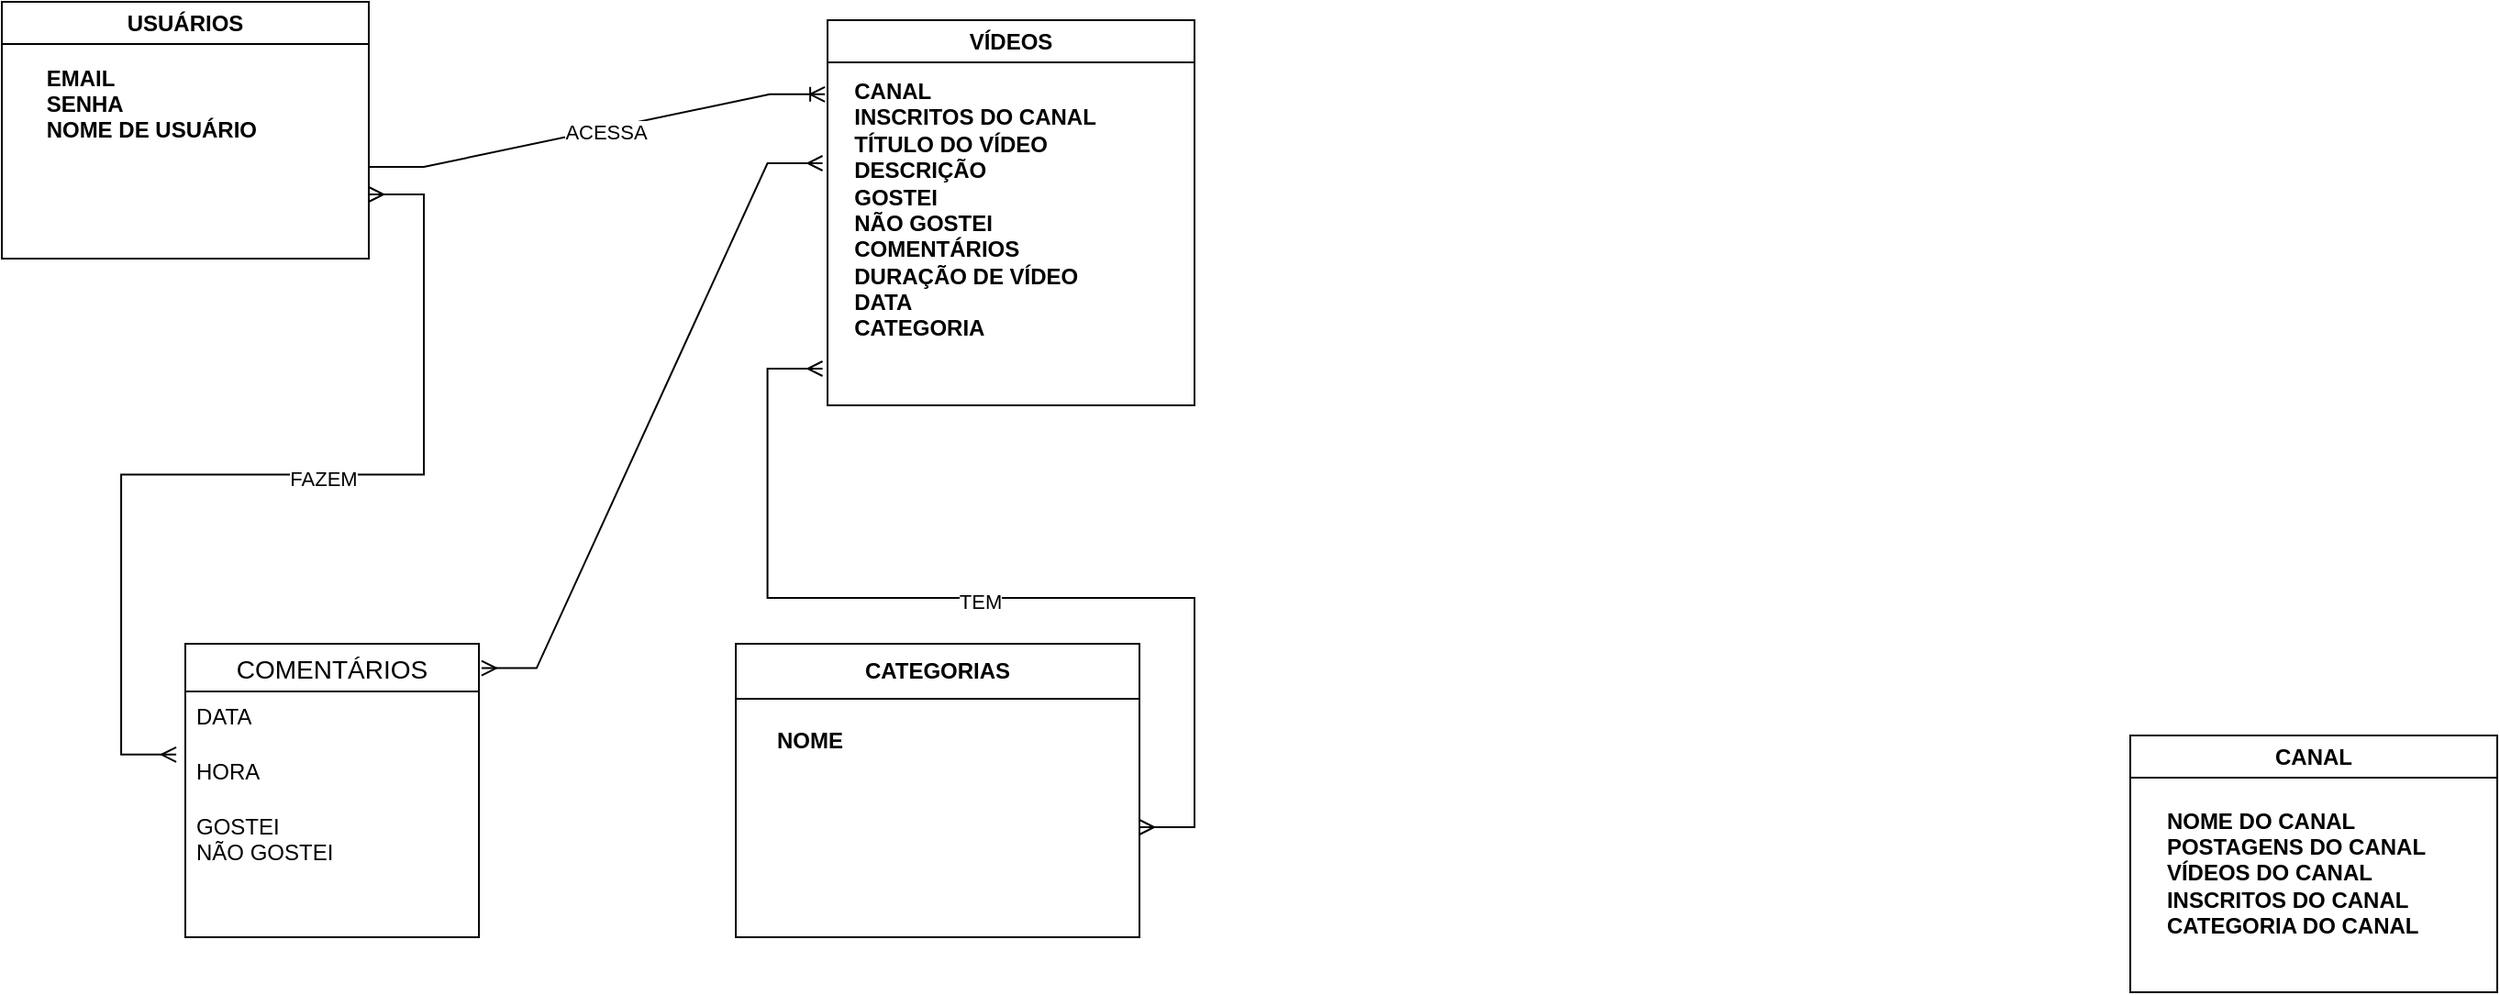<mxfile version="21.7.5" type="github">
  <diagram id="R2lEEEUBdFMjLlhIrx00" name="Page-1">
    <mxGraphModel dx="1885" dy="562" grid="1" gridSize="10" guides="1" tooltips="1" connect="1" arrows="1" fold="1" page="1" pageScale="1" pageWidth="850" pageHeight="1100" math="0" shadow="0" extFonts="Permanent Marker^https://fonts.googleapis.com/css?family=Permanent+Marker">
      <root>
        <mxCell id="0" />
        <mxCell id="1" parent="0" />
        <mxCell id="wGgL6fx7y3L0gjrvrmUF-3" value="CATEGORIAS" style="swimlane;whiteSpace=wrap;html=1;direction=east;startSize=30;" vertex="1" parent="1">
          <mxGeometry x="250" y="360" width="220" height="160" as="geometry">
            <mxRectangle x="110" y="310" width="140" height="30" as="alternateBounds" />
          </mxGeometry>
        </mxCell>
        <mxCell id="wGgL6fx7y3L0gjrvrmUF-31" value="&lt;b&gt;NOME&lt;/b&gt;&lt;div style=&quot;text-align: justify;&quot;&gt;&lt;/div&gt;" style="text;html=1;align=center;verticalAlign=middle;resizable=0;points=[];autosize=1;strokeColor=none;fillColor=none;" vertex="1" parent="wGgL6fx7y3L0gjrvrmUF-3">
          <mxGeometry x="10" y="38" width="60" height="30" as="geometry" />
        </mxCell>
        <mxCell id="wGgL6fx7y3L0gjrvrmUF-8" value="USUÁRIOS" style="swimlane;whiteSpace=wrap;html=1;" vertex="1" parent="1">
          <mxGeometry x="-150" y="10" width="200" height="140" as="geometry" />
        </mxCell>
        <mxCell id="wGgL6fx7y3L0gjrvrmUF-9" value="&lt;div style=&quot;text-align: justify;&quot;&gt;&lt;b&gt;EMAIL&lt;/b&gt;&lt;/div&gt;&lt;div style=&quot;text-align: justify;&quot;&gt;&lt;b&gt;SENHA&lt;/b&gt;&lt;/div&gt;&lt;div style=&quot;text-align: justify;&quot;&gt;&lt;b&gt;NOME DE USUÁRIO&lt;/b&gt;&lt;/div&gt;&lt;div style=&quot;text-align: justify;&quot;&gt;&lt;b&gt;&lt;br&gt;&lt;/b&gt;&lt;/div&gt;&lt;div style=&quot;text-align: justify;&quot;&gt;&lt;b&gt;&lt;br&gt;&lt;/b&gt;&lt;/div&gt;" style="text;html=1;align=right;verticalAlign=middle;resizable=0;points=[];autosize=1;strokeColor=none;fillColor=none;" vertex="1" parent="wGgL6fx7y3L0gjrvrmUF-8">
          <mxGeometry y="25" width="140" height="90" as="geometry" />
        </mxCell>
        <mxCell id="wGgL6fx7y3L0gjrvrmUF-10" value="VÍDEOS" style="swimlane;whiteSpace=wrap;html=1;" vertex="1" parent="1">
          <mxGeometry x="300" y="20" width="200" height="210" as="geometry" />
        </mxCell>
        <mxCell id="wGgL6fx7y3L0gjrvrmUF-12" value="CANAL" style="swimlane;whiteSpace=wrap;html=1;" vertex="1" parent="1">
          <mxGeometry x="1010" y="410" width="200" height="140" as="geometry" />
        </mxCell>
        <mxCell id="wGgL6fx7y3L0gjrvrmUF-13" value="&lt;div style=&quot;text-align: justify;&quot;&gt;&lt;b&gt;NOME DO CANAL&lt;/b&gt;&lt;/div&gt;&lt;div style=&quot;text-align: justify;&quot;&gt;&lt;b&gt;POSTAGENS DO CANAL&lt;/b&gt;&lt;/div&gt;&lt;div style=&quot;text-align: justify;&quot;&gt;&lt;b&gt;VÍDEOS DO CANAL&lt;/b&gt;&lt;/div&gt;&lt;div style=&quot;text-align: justify;&quot;&gt;&lt;b&gt;INSCRITOS DO CANAL&lt;/b&gt;&lt;/div&gt;&lt;div style=&quot;text-align: justify;&quot;&gt;&lt;b&gt;CATEGORIA DO CANAL&lt;/b&gt;&lt;/div&gt;" style="text;html=1;align=center;verticalAlign=middle;resizable=0;points=[];autosize=1;strokeColor=none;fillColor=none;" vertex="1" parent="wGgL6fx7y3L0gjrvrmUF-12">
          <mxGeometry x="10" y="30" width="160" height="90" as="geometry" />
        </mxCell>
        <mxCell id="wGgL6fx7y3L0gjrvrmUF-35" value="COMENTÁRIOS" style="swimlane;fontStyle=0;childLayout=stackLayout;horizontal=1;startSize=26;horizontalStack=0;resizeParent=1;resizeParentMax=0;resizeLast=0;collapsible=1;marginBottom=0;align=center;fontSize=14;" vertex="1" parent="1">
          <mxGeometry x="-50" y="360" width="160" height="160" as="geometry" />
        </mxCell>
        <mxCell id="wGgL6fx7y3L0gjrvrmUF-36" value="DATA" style="text;strokeColor=none;fillColor=none;spacingLeft=4;spacingRight=4;overflow=hidden;rotatable=0;points=[[0,0.5],[1,0.5]];portConstraint=eastwest;fontSize=12;whiteSpace=wrap;html=1;" vertex="1" parent="wGgL6fx7y3L0gjrvrmUF-35">
          <mxGeometry y="26" width="160" height="30" as="geometry" />
        </mxCell>
        <mxCell id="wGgL6fx7y3L0gjrvrmUF-37" value="HORA" style="text;strokeColor=none;fillColor=none;spacingLeft=4;spacingRight=4;overflow=hidden;rotatable=0;points=[[0,0.5],[1,0.5]];portConstraint=eastwest;fontSize=12;whiteSpace=wrap;html=1;" vertex="1" parent="wGgL6fx7y3L0gjrvrmUF-35">
          <mxGeometry y="56" width="160" height="30" as="geometry" />
        </mxCell>
        <mxCell id="wGgL6fx7y3L0gjrvrmUF-38" value="GOSTEI&lt;br&gt;NÃO GOSTEI" style="text;strokeColor=none;fillColor=none;spacingLeft=4;spacingRight=4;overflow=hidden;rotatable=0;points=[[0,0.5],[1,0.5]];portConstraint=eastwest;fontSize=12;whiteSpace=wrap;html=1;" vertex="1" parent="wGgL6fx7y3L0gjrvrmUF-35">
          <mxGeometry y="86" width="160" height="74" as="geometry" />
        </mxCell>
        <mxCell id="wGgL6fx7y3L0gjrvrmUF-11" value="&lt;div style=&quot;text-align: justify;&quot;&gt;&lt;b style=&quot;background-color: initial;&quot;&gt;CANAL&lt;/b&gt;&lt;/div&gt;&lt;div style=&quot;text-align: justify;&quot;&gt;&lt;b style=&quot;background-color: initial;&quot;&gt;INSCRITOS DO CANAL&lt;/b&gt;&lt;/div&gt;&lt;div style=&quot;text-align: justify;&quot;&gt;&lt;b style=&quot;background-color: initial;&quot;&gt;TÍTULO DO VÍDEO&lt;/b&gt;&lt;br&gt;&lt;/div&gt;&lt;div style=&quot;text-align: justify;&quot;&gt;&lt;b&gt;DESCRIÇÃO&lt;/b&gt;&lt;/div&gt;&lt;div style=&quot;text-align: justify;&quot;&gt;&lt;b&gt;GOSTEI&lt;/b&gt;&lt;/div&gt;&lt;div style=&quot;text-align: justify;&quot;&gt;&lt;b&gt;NÃO GOSTEI&lt;/b&gt;&lt;/div&gt;&lt;div style=&quot;text-align: justify;&quot;&gt;&lt;b&gt;COMENTÁRIOS&lt;/b&gt;&lt;/div&gt;&lt;div style=&quot;text-align: justify;&quot;&gt;&lt;b&gt;DURAÇÃO DE VÍDEO&lt;/b&gt;&lt;/div&gt;&lt;div style=&quot;text-align: justify;&quot;&gt;&lt;b&gt;DATA&lt;/b&gt;&lt;/div&gt;&lt;div style=&quot;text-align: justify;&quot;&gt;&lt;b&gt;CATEGORIA&lt;/b&gt;&lt;/div&gt;&lt;div style=&quot;text-align: justify;&quot;&gt;&lt;b&gt;&lt;br&gt;&lt;/b&gt;&lt;/div&gt;&lt;div style=&quot;text-align: justify;&quot;&gt;&lt;b&gt;&lt;br&gt;&lt;/b&gt;&lt;/div&gt;&lt;div style=&quot;text-align: justify;&quot;&gt;&lt;b&gt;&lt;br&gt;&lt;/b&gt;&lt;/div&gt;" style="text;html=1;align=center;verticalAlign=middle;resizable=0;points=[];autosize=1;strokeColor=none;fillColor=none;" vertex="1" parent="1">
          <mxGeometry x="300" y="45" width="160" height="200" as="geometry" />
        </mxCell>
        <mxCell id="wGgL6fx7y3L0gjrvrmUF-44" value="" style="edgeStyle=entityRelationEdgeStyle;fontSize=12;html=1;endArrow=ERoneToMany;rounded=0;entryX=-0.009;entryY=0.077;entryDx=0;entryDy=0;entryPerimeter=0;" edge="1" parent="1" target="wGgL6fx7y3L0gjrvrmUF-11">
          <mxGeometry width="100" height="100" relative="1" as="geometry">
            <mxPoint x="50" y="100" as="sourcePoint" />
            <mxPoint x="150" as="targetPoint" />
          </mxGeometry>
        </mxCell>
        <mxCell id="wGgL6fx7y3L0gjrvrmUF-50" value="ACESSA" style="edgeLabel;html=1;align=center;verticalAlign=middle;resizable=0;points=[];" vertex="1" connectable="0" parent="wGgL6fx7y3L0gjrvrmUF-44">
          <mxGeometry x="0.033" y="-1" relative="1" as="geometry">
            <mxPoint as="offset" />
          </mxGeometry>
        </mxCell>
        <mxCell id="wGgL6fx7y3L0gjrvrmUF-45" value="" style="edgeStyle=entityRelationEdgeStyle;fontSize=12;html=1;endArrow=ERmany;startArrow=ERmany;rounded=0;entryX=-0.031;entryY=0.065;entryDx=0;entryDy=0;entryPerimeter=0;exitX=1;exitY=0.75;exitDx=0;exitDy=0;" edge="1" parent="1" source="wGgL6fx7y3L0gjrvrmUF-8">
          <mxGeometry width="100" height="100" relative="1" as="geometry">
            <mxPoint x="-80" y="200" as="sourcePoint" />
            <mxPoint x="-54.96" y="420.4" as="targetPoint" />
          </mxGeometry>
        </mxCell>
        <mxCell id="wGgL6fx7y3L0gjrvrmUF-51" value="FAZEM" style="edgeLabel;html=1;align=center;verticalAlign=middle;resizable=0;points=[];" vertex="1" connectable="0" parent="wGgL6fx7y3L0gjrvrmUF-45">
          <mxGeometry x="-0.101" y="2" relative="1" as="geometry">
            <mxPoint x="1" as="offset" />
          </mxGeometry>
        </mxCell>
        <mxCell id="wGgL6fx7y3L0gjrvrmUF-54" value="" style="edgeStyle=entityRelationEdgeStyle;fontSize=12;html=1;endArrow=ERmany;startArrow=ERmany;rounded=0;exitX=1.009;exitY=0.083;exitDx=0;exitDy=0;exitPerimeter=0;entryX=-0.017;entryY=0.265;entryDx=0;entryDy=0;entryPerimeter=0;" edge="1" parent="1" source="wGgL6fx7y3L0gjrvrmUF-35" target="wGgL6fx7y3L0gjrvrmUF-11">
          <mxGeometry width="100" height="100" relative="1" as="geometry">
            <mxPoint x="90" y="320" as="sourcePoint" />
            <mxPoint x="190" y="220" as="targetPoint" />
          </mxGeometry>
        </mxCell>
        <mxCell id="wGgL6fx7y3L0gjrvrmUF-56" value="" style="edgeStyle=entityRelationEdgeStyle;fontSize=12;html=1;endArrow=ERmany;startArrow=ERmany;rounded=0;entryX=-0.017;entryY=0.765;entryDx=0;entryDy=0;entryPerimeter=0;" edge="1" parent="1">
          <mxGeometry width="100" height="100" relative="1" as="geometry">
            <mxPoint x="470" y="460" as="sourcePoint" />
            <mxPoint x="297.28" y="210" as="targetPoint" />
          </mxGeometry>
        </mxCell>
        <mxCell id="wGgL6fx7y3L0gjrvrmUF-57" value="TEM" style="edgeLabel;html=1;align=center;verticalAlign=middle;resizable=0;points=[];" vertex="1" connectable="0" parent="wGgL6fx7y3L0gjrvrmUF-56">
          <mxGeometry x="0.002" y="2" relative="1" as="geometry">
            <mxPoint as="offset" />
          </mxGeometry>
        </mxCell>
      </root>
    </mxGraphModel>
  </diagram>
</mxfile>
